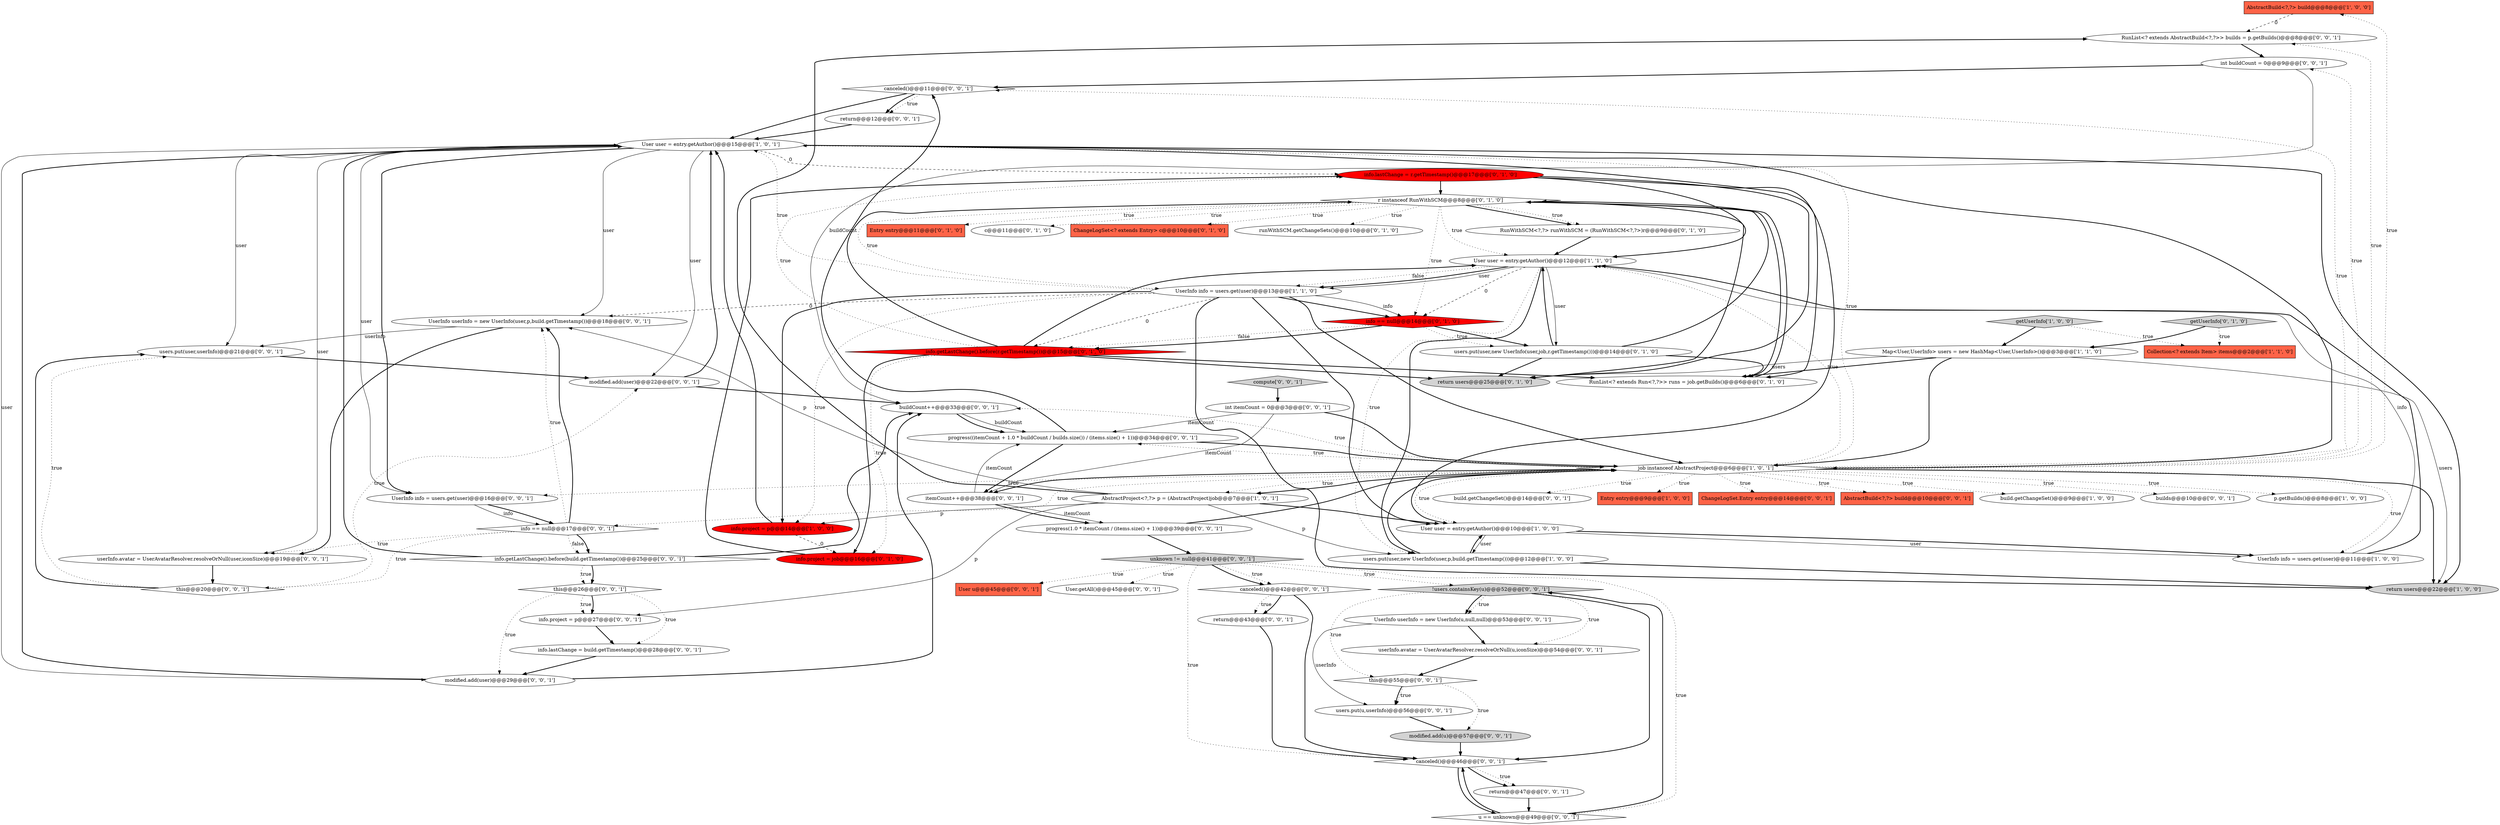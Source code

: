 digraph {
8 [style = filled, label = "AbstractBuild<?,?> build@@@8@@@['1', '0', '0']", fillcolor = tomato, shape = box image = "AAA0AAABBB1BBB"];
26 [style = filled, label = "r instanceof RunWithSCM@@@8@@@['0', '1', '0']", fillcolor = white, shape = diamond image = "AAA0AAABBB2BBB"];
43 [style = filled, label = "canceled()@@@11@@@['0', '0', '1']", fillcolor = white, shape = diamond image = "AAA0AAABBB3BBB"];
27 [style = filled, label = "info.getLastChange().before(r.getTimestamp())@@@15@@@['0', '1', '0']", fillcolor = red, shape = diamond image = "AAA1AAABBB2BBB"];
15 [style = filled, label = "User user = entry.getAuthor()@@@12@@@['1', '1', '0']", fillcolor = white, shape = ellipse image = "AAA0AAABBB1BBB"];
46 [style = filled, label = "!users.containsKey(u)@@@52@@@['0', '0', '1']", fillcolor = lightgray, shape = diamond image = "AAA0AAABBB3BBB"];
19 [style = filled, label = "info.project = job@@@16@@@['0', '1', '0']", fillcolor = red, shape = ellipse image = "AAA1AAABBB2BBB"];
54 [style = filled, label = "info.getLastChange().before(build.getTimestamp())@@@25@@@['0', '0', '1']", fillcolor = white, shape = diamond image = "AAA0AAABBB3BBB"];
62 [style = filled, label = "build.getChangeSet()@@@14@@@['0', '0', '1']", fillcolor = white, shape = ellipse image = "AAA0AAABBB3BBB"];
51 [style = filled, label = "canceled()@@@42@@@['0', '0', '1']", fillcolor = white, shape = diamond image = "AAA0AAABBB3BBB"];
21 [style = filled, label = "RunList<? extends Run<?,?>> runs = job.getBuilds()@@@6@@@['0', '1', '0']", fillcolor = white, shape = ellipse image = "AAA0AAABBB2BBB"];
40 [style = filled, label = "UserInfo userInfo = new UserInfo(u,null,null)@@@53@@@['0', '0', '1']", fillcolor = white, shape = ellipse image = "AAA0AAABBB3BBB"];
2 [style = filled, label = "getUserInfo['1', '0', '0']", fillcolor = lightgray, shape = diamond image = "AAA0AAABBB1BBB"];
12 [style = filled, label = "Entry entry@@@9@@@['1', '0', '0']", fillcolor = tomato, shape = box image = "AAA0AAABBB1BBB"];
6 [style = filled, label = "User user = entry.getAuthor()@@@15@@@['1', '0', '1']", fillcolor = white, shape = ellipse image = "AAA0AAABBB1BBB"];
32 [style = filled, label = "this@@@20@@@['0', '0', '1']", fillcolor = white, shape = diamond image = "AAA0AAABBB3BBB"];
45 [style = filled, label = "users.put(u,userInfo)@@@56@@@['0', '0', '1']", fillcolor = white, shape = ellipse image = "AAA0AAABBB3BBB"];
20 [style = filled, label = "info.lastChange = r.getTimestamp()@@@17@@@['0', '1', '0']", fillcolor = red, shape = ellipse image = "AAA1AAABBB2BBB"];
28 [style = filled, label = "Entry entry@@@11@@@['0', '1', '0']", fillcolor = tomato, shape = box image = "AAA1AAABBB2BBB"];
31 [style = filled, label = "User u@@@45@@@['0', '0', '1']", fillcolor = tomato, shape = box image = "AAA0AAABBB3BBB"];
17 [style = filled, label = "c@@@11@@@['0', '1', '0']", fillcolor = white, shape = ellipse image = "AAA0AAABBB2BBB"];
38 [style = filled, label = "ChangeLogSet.Entry entry@@@14@@@['0', '0', '1']", fillcolor = tomato, shape = box image = "AAA0AAABBB3BBB"];
7 [style = filled, label = "UserInfo info = users.get(user)@@@13@@@['1', '1', '0']", fillcolor = white, shape = ellipse image = "AAA0AAABBB1BBB"];
42 [style = filled, label = "AbstractBuild<?,?> build@@@10@@@['0', '0', '1']", fillcolor = tomato, shape = box image = "AAA0AAABBB3BBB"];
37 [style = filled, label = "return@@@43@@@['0', '0', '1']", fillcolor = white, shape = ellipse image = "AAA0AAABBB3BBB"];
60 [style = filled, label = "this@@@26@@@['0', '0', '1']", fillcolor = white, shape = diamond image = "AAA0AAABBB3BBB"];
44 [style = filled, label = "itemCount++@@@38@@@['0', '0', '1']", fillcolor = white, shape = ellipse image = "AAA0AAABBB3BBB"];
61 [style = filled, label = "users.put(user,userInfo)@@@21@@@['0', '0', '1']", fillcolor = white, shape = ellipse image = "AAA0AAABBB3BBB"];
16 [style = filled, label = "info.project = p@@@14@@@['1', '0', '0']", fillcolor = red, shape = ellipse image = "AAA1AAABBB1BBB"];
33 [style = filled, label = "this@@@55@@@['0', '0', '1']", fillcolor = white, shape = diamond image = "AAA0AAABBB3BBB"];
63 [style = filled, label = "userInfo.avatar = UserAvatarResolver.resolveOrNull(u,iconSize)@@@54@@@['0', '0', '1']", fillcolor = white, shape = ellipse image = "AAA0AAABBB3BBB"];
64 [style = filled, label = "RunList<? extends AbstractBuild<?,?>> builds = p.getBuilds()@@@8@@@['0', '0', '1']", fillcolor = white, shape = ellipse image = "AAA0AAABBB3BBB"];
23 [style = filled, label = "info == null@@@14@@@['0', '1', '0']", fillcolor = red, shape = diamond image = "AAA1AAABBB2BBB"];
0 [style = filled, label = "build.getChangeSet()@@@9@@@['1', '0', '0']", fillcolor = white, shape = ellipse image = "AAA0AAABBB1BBB"];
14 [style = filled, label = "return users@@@22@@@['1', '0', '0']", fillcolor = lightgray, shape = ellipse image = "AAA0AAABBB1BBB"];
36 [style = filled, label = "builds@@@10@@@['0', '0', '1']", fillcolor = white, shape = ellipse image = "AAA0AAABBB3BBB"];
48 [style = filled, label = "return@@@12@@@['0', '0', '1']", fillcolor = white, shape = ellipse image = "AAA0AAABBB3BBB"];
70 [style = filled, label = "User.getAll()@@@45@@@['0', '0', '1']", fillcolor = white, shape = ellipse image = "AAA0AAABBB3BBB"];
1 [style = filled, label = "job instanceof AbstractProject@@@6@@@['1', '0', '1']", fillcolor = white, shape = diamond image = "AAA0AAABBB1BBB"];
39 [style = filled, label = "canceled()@@@46@@@['0', '0', '1']", fillcolor = white, shape = diamond image = "AAA0AAABBB3BBB"];
34 [style = filled, label = "int buildCount = 0@@@9@@@['0', '0', '1']", fillcolor = white, shape = ellipse image = "AAA0AAABBB3BBB"];
41 [style = filled, label = "modified.add(u)@@@57@@@['0', '0', '1']", fillcolor = lightgray, shape = ellipse image = "AAA0AAABBB3BBB"];
50 [style = filled, label = "compute['0', '0', '1']", fillcolor = lightgray, shape = diamond image = "AAA0AAABBB3BBB"];
3 [style = filled, label = "p.getBuilds()@@@8@@@['1', '0', '0']", fillcolor = white, shape = ellipse image = "AAA0AAABBB1BBB"];
65 [style = filled, label = "modified.add(user)@@@22@@@['0', '0', '1']", fillcolor = white, shape = ellipse image = "AAA0AAABBB3BBB"];
9 [style = filled, label = "User user = entry.getAuthor()@@@10@@@['1', '0', '0']", fillcolor = white, shape = ellipse image = "AAA0AAABBB1BBB"];
11 [style = filled, label = "UserInfo info = users.get(user)@@@11@@@['1', '0', '0']", fillcolor = white, shape = ellipse image = "AAA0AAABBB1BBB"];
55 [style = filled, label = "return@@@47@@@['0', '0', '1']", fillcolor = white, shape = ellipse image = "AAA0AAABBB3BBB"];
67 [style = filled, label = "u == unknown@@@49@@@['0', '0', '1']", fillcolor = white, shape = diamond image = "AAA0AAABBB3BBB"];
4 [style = filled, label = "Collection<? extends Item> items@@@2@@@['1', '1', '0']", fillcolor = tomato, shape = box image = "AAA0AAABBB1BBB"];
24 [style = filled, label = "return users@@@25@@@['0', '1', '0']", fillcolor = lightgray, shape = ellipse image = "AAA0AAABBB2BBB"];
29 [style = filled, label = "RunWithSCM<?,?> runWithSCM = (RunWithSCM<?,?>)r@@@9@@@['0', '1', '0']", fillcolor = white, shape = ellipse image = "AAA0AAABBB2BBB"];
5 [style = filled, label = "Map<User,UserInfo> users = new HashMap<User,UserInfo>()@@@3@@@['1', '1', '0']", fillcolor = white, shape = ellipse image = "AAA0AAABBB1BBB"];
68 [style = filled, label = "progress(1.0 * itemCount / (items.size() + 1))@@@39@@@['0', '0', '1']", fillcolor = white, shape = ellipse image = "AAA0AAABBB3BBB"];
18 [style = filled, label = "getUserInfo['0', '1', '0']", fillcolor = lightgray, shape = diamond image = "AAA0AAABBB2BBB"];
52 [style = filled, label = "userInfo.avatar = UserAvatarResolver.resolveOrNull(user,iconSize)@@@19@@@['0', '0', '1']", fillcolor = white, shape = ellipse image = "AAA0AAABBB3BBB"];
56 [style = filled, label = "buildCount++@@@33@@@['0', '0', '1']", fillcolor = white, shape = ellipse image = "AAA0AAABBB3BBB"];
66 [style = filled, label = "modified.add(user)@@@29@@@['0', '0', '1']", fillcolor = white, shape = ellipse image = "AAA0AAABBB3BBB"];
69 [style = filled, label = "info == null@@@17@@@['0', '0', '1']", fillcolor = white, shape = diamond image = "AAA0AAABBB3BBB"];
59 [style = filled, label = "int itemCount = 0@@@3@@@['0', '0', '1']", fillcolor = white, shape = ellipse image = "AAA0AAABBB3BBB"];
49 [style = filled, label = "progress((itemCount + 1.0 * buildCount / builds.size()) / (items.size() + 1))@@@34@@@['0', '0', '1']", fillcolor = white, shape = ellipse image = "AAA0AAABBB3BBB"];
22 [style = filled, label = "users.put(user,new UserInfo(user,job,r.getTimestamp()))@@@14@@@['0', '1', '0']", fillcolor = white, shape = ellipse image = "AAA0AAABBB2BBB"];
13 [style = filled, label = "users.put(user,new UserInfo(user,p,build.getTimestamp()))@@@12@@@['1', '0', '0']", fillcolor = white, shape = ellipse image = "AAA0AAABBB1BBB"];
10 [style = filled, label = "AbstractProject<?,?> p = (AbstractProject)job@@@7@@@['1', '0', '1']", fillcolor = white, shape = ellipse image = "AAA0AAABBB1BBB"];
35 [style = filled, label = "unknown != null@@@41@@@['0', '0', '1']", fillcolor = lightgray, shape = diamond image = "AAA0AAABBB3BBB"];
47 [style = filled, label = "info.project = p@@@27@@@['0', '0', '1']", fillcolor = white, shape = ellipse image = "AAA0AAABBB3BBB"];
57 [style = filled, label = "UserInfo userInfo = new UserInfo(user,p,build.getTimestamp())@@@18@@@['0', '0', '1']", fillcolor = white, shape = ellipse image = "AAA0AAABBB3BBB"];
53 [style = filled, label = "info.lastChange = build.getTimestamp()@@@28@@@['0', '0', '1']", fillcolor = white, shape = ellipse image = "AAA0AAABBB3BBB"];
30 [style = filled, label = "ChangeLogSet<? extends Entry> c@@@10@@@['0', '1', '0']", fillcolor = tomato, shape = box image = "AAA1AAABBB2BBB"];
25 [style = filled, label = "runWithSCM.getChangeSets()@@@10@@@['0', '1', '0']", fillcolor = white, shape = ellipse image = "AAA0AAABBB2BBB"];
58 [style = filled, label = "UserInfo info = users.get(user)@@@16@@@['0', '0', '1']", fillcolor = white, shape = ellipse image = "AAA0AAABBB3BBB"];
51->37 [style = dotted, label="true"];
67->39 [style = bold, label=""];
29->15 [style = bold, label=""];
54->56 [style = bold, label=""];
68->35 [style = bold, label=""];
57->61 [style = solid, label="userInfo"];
22->15 [style = bold, label=""];
9->11 [style = bold, label=""];
11->15 [style = solid, label="info"];
23->22 [style = dotted, label="true"];
20->26 [style = bold, label=""];
35->51 [style = dotted, label="true"];
23->27 [style = dotted, label="false"];
6->57 [style = solid, label="user"];
65->56 [style = bold, label=""];
10->13 [style = solid, label="p"];
5->24 [style = solid, label="users"];
27->19 [style = dotted, label="true"];
27->15 [style = bold, label=""];
13->1 [style = bold, label=""];
1->34 [style = dotted, label="true"];
39->55 [style = dotted, label="true"];
1->64 [style = dotted, label="true"];
7->14 [style = bold, label=""];
6->58 [style = solid, label="user"];
1->3 [style = dotted, label="true"];
7->9 [style = bold, label=""];
21->26 [style = bold, label=""];
23->22 [style = bold, label=""];
60->47 [style = bold, label=""];
26->30 [style = dotted, label="true"];
39->67 [style = bold, label=""];
26->28 [style = dotted, label="true"];
59->1 [style = bold, label=""];
7->16 [style = bold, label=""];
51->39 [style = bold, label=""];
40->63 [style = bold, label=""];
1->12 [style = dotted, label="true"];
7->16 [style = dotted, label="true"];
54->6 [style = bold, label=""];
33->45 [style = bold, label=""];
64->34 [style = bold, label=""];
1->6 [style = dotted, label="true"];
27->19 [style = bold, label=""];
1->0 [style = dotted, label="true"];
20->15 [style = bold, label=""];
15->7 [style = dotted, label="false"];
13->14 [style = bold, label=""];
7->23 [style = solid, label="info"];
8->64 [style = dashed, label="0"];
69->54 [style = dotted, label="false"];
32->61 [style = bold, label=""];
45->41 [style = bold, label=""];
47->53 [style = bold, label=""];
7->6 [style = dotted, label="true"];
59->49 [style = solid, label="itemCount"];
15->13 [style = bold, label=""];
46->40 [style = dotted, label="true"];
7->1 [style = bold, label=""];
10->64 [style = bold, label=""];
1->44 [style = bold, label=""];
6->20 [style = dashed, label="0"];
54->60 [style = bold, label=""];
16->6 [style = bold, label=""];
19->20 [style = bold, label=""];
1->43 [style = dotted, label="true"];
26->23 [style = dotted, label="true"];
1->69 [style = dotted, label="true"];
46->39 [style = bold, label=""];
46->33 [style = dotted, label="true"];
1->58 [style = dotted, label="true"];
26->24 [style = bold, label=""];
6->61 [style = solid, label="user"];
9->13 [style = solid, label="user"];
15->13 [style = dotted, label="true"];
65->6 [style = bold, label=""];
68->1 [style = bold, label=""];
5->21 [style = bold, label=""];
1->42 [style = dotted, label="true"];
5->1 [style = bold, label=""];
58->69 [style = solid, label="info"];
7->57 [style = dashed, label="0"];
49->1 [style = bold, label=""];
54->60 [style = dotted, label="true"];
27->20 [style = dotted, label="true"];
1->15 [style = dotted, label="true"];
60->47 [style = dotted, label="true"];
7->23 [style = bold, label=""];
44->68 [style = bold, label=""];
1->8 [style = dotted, label="true"];
69->32 [style = dotted, label="true"];
35->46 [style = dotted, label="true"];
33->45 [style = dotted, label="true"];
46->63 [style = dotted, label="true"];
46->40 [style = bold, label=""];
6->65 [style = solid, label="user"];
35->51 [style = bold, label=""];
15->22 [style = solid, label="user"];
26->7 [style = dotted, label="true"];
27->26 [style = bold, label=""];
22->26 [style = bold, label=""];
35->70 [style = dotted, label="true"];
60->66 [style = dotted, label="true"];
1->10 [style = dotted, label="true"];
16->19 [style = dashed, label="0"];
35->67 [style = dotted, label="true"];
61->65 [style = bold, label=""];
44->68 [style = solid, label="itemCount"];
49->44 [style = bold, label=""];
32->65 [style = dotted, label="true"];
32->61 [style = dotted, label="true"];
40->45 [style = solid, label="userInfo"];
48->6 [style = bold, label=""];
35->31 [style = dotted, label="true"];
26->21 [style = bold, label=""];
69->52 [style = dotted, label="true"];
6->1 [style = bold, label=""];
10->16 [style = solid, label="p"];
44->49 [style = solid, label="itemCount"];
69->57 [style = dotted, label="true"];
51->37 [style = bold, label=""];
43->48 [style = dotted, label="true"];
26->17 [style = dotted, label="true"];
1->9 [style = dotted, label="true"];
2->4 [style = dotted, label="true"];
6->52 [style = solid, label="user"];
26->15 [style = dotted, label="true"];
55->67 [style = bold, label=""];
33->41 [style = dotted, label="true"];
27->24 [style = bold, label=""];
10->9 [style = bold, label=""];
9->11 [style = solid, label="user"];
13->9 [style = bold, label=""];
34->43 [style = bold, label=""];
1->38 [style = dotted, label="true"];
27->21 [style = bold, label=""];
37->39 [style = bold, label=""];
1->56 [style = dotted, label="true"];
2->5 [style = bold, label=""];
35->39 [style = dotted, label="true"];
6->66 [style = solid, label="user"];
15->23 [style = dashed, label="0"];
56->49 [style = bold, label=""];
63->33 [style = bold, label=""];
15->7 [style = bold, label=""];
23->27 [style = bold, label=""];
39->55 [style = bold, label=""];
34->56 [style = solid, label="buildCount"];
67->46 [style = bold, label=""];
26->25 [style = dotted, label="true"];
59->44 [style = solid, label="itemCount"];
26->29 [style = bold, label=""];
1->11 [style = dotted, label="true"];
43->48 [style = bold, label=""];
69->54 [style = bold, label=""];
69->57 [style = bold, label=""];
22->21 [style = bold, label=""];
66->6 [style = bold, label=""];
15->7 [style = solid, label="user"];
49->43 [style = bold, label=""];
43->6 [style = bold, label=""];
11->15 [style = bold, label=""];
58->69 [style = bold, label=""];
7->27 [style = dashed, label="0"];
20->21 [style = bold, label=""];
6->14 [style = bold, label=""];
57->52 [style = bold, label=""];
1->49 [style = dotted, label="true"];
1->36 [style = dotted, label="true"];
52->32 [style = bold, label=""];
18->5 [style = bold, label=""];
53->66 [style = bold, label=""];
1->62 [style = dotted, label="true"];
5->14 [style = solid, label="users"];
56->49 [style = solid, label="buildCount"];
26->29 [style = dotted, label="true"];
1->14 [style = bold, label=""];
60->53 [style = dotted, label="true"];
18->4 [style = dotted, label="true"];
22->24 [style = bold, label=""];
6->58 [style = bold, label=""];
6->9 [style = bold, label=""];
41->39 [style = bold, label=""];
20->24 [style = bold, label=""];
10->57 [style = solid, label="p"];
1->10 [style = bold, label=""];
10->47 [style = solid, label="p"];
66->56 [style = bold, label=""];
50->59 [style = bold, label=""];
}
